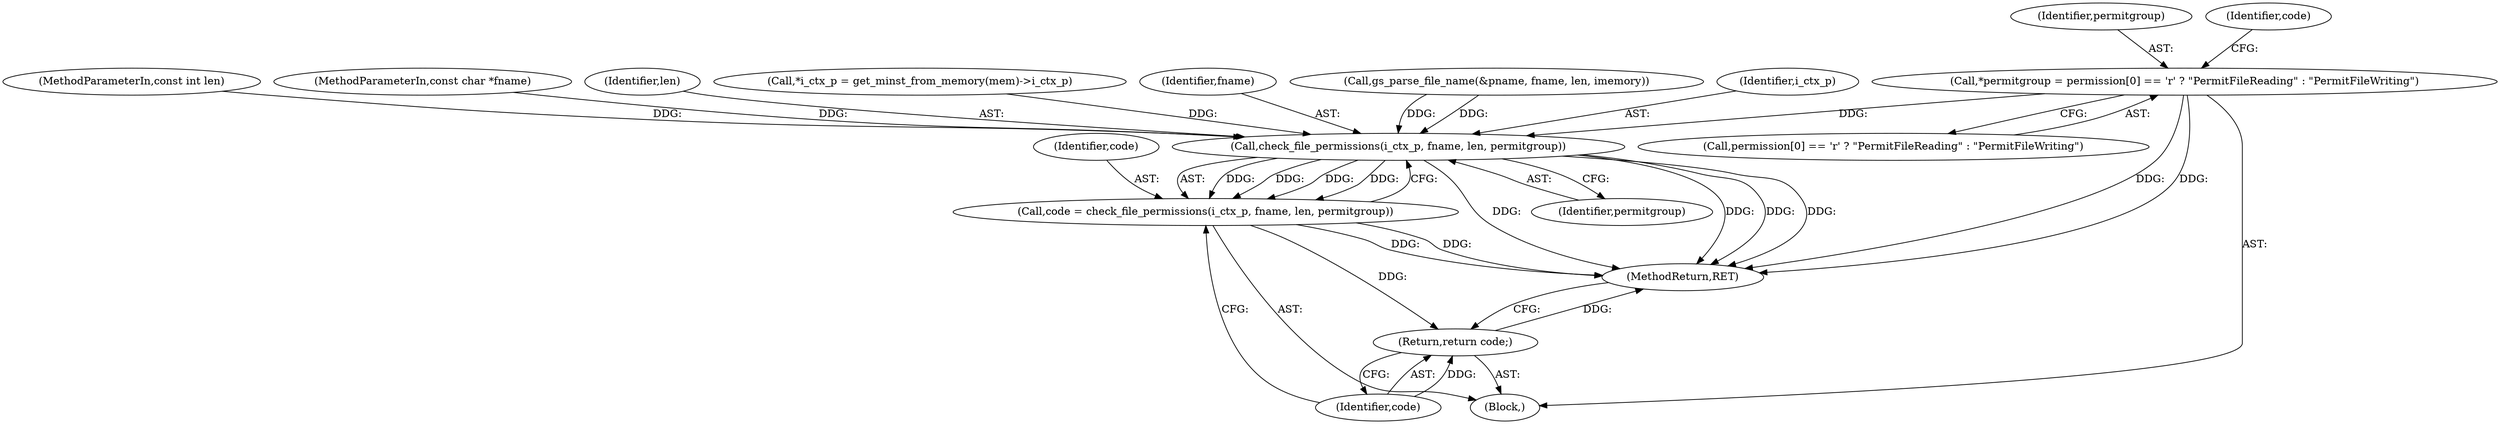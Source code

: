 digraph "0_ghostscript_b60d50b7567369ad856cebe1efb6cd7dd2284219@pointer" {
"1000115" [label="(Call,*permitgroup = permission[0] == 'r' ? \"PermitFileReading\" : \"PermitFileWriting\")"];
"1000162" [label="(Call,check_file_permissions(i_ctx_p, fname, len, permitgroup))"];
"1000160" [label="(Call,code = check_file_permissions(i_ctx_p, fname, len, permitgroup))"];
"1000167" [label="(Return,return code;)"];
"1000116" [label="(Identifier,permitgroup)"];
"1000117" [label="(Call,permission[0] == 'r' ? \"PermitFileReading\" : \"PermitFileWriting\")"];
"1000105" [label="(Block,)"];
"1000169" [label="(MethodReturn,RET)"];
"1000162" [label="(Call,check_file_permissions(i_ctx_p, fname, len, permitgroup))"];
"1000166" [label="(Identifier,permitgroup)"];
"1000165" [label="(Identifier,len)"];
"1000128" [label="(Call,gs_parse_file_name(&pname, fname, len, imemory))"];
"1000161" [label="(Identifier,code)"];
"1000127" [label="(Identifier,code)"];
"1000107" [label="(Call,*i_ctx_p = get_minst_from_memory(mem)->i_ctx_p)"];
"1000164" [label="(Identifier,fname)"];
"1000168" [label="(Identifier,code)"];
"1000115" [label="(Call,*permitgroup = permission[0] == 'r' ? \"PermitFileReading\" : \"PermitFileWriting\")"];
"1000163" [label="(Identifier,i_ctx_p)"];
"1000160" [label="(Call,code = check_file_permissions(i_ctx_p, fname, len, permitgroup))"];
"1000103" [label="(MethodParameterIn,const int len)"];
"1000167" [label="(Return,return code;)"];
"1000102" [label="(MethodParameterIn,const char *fname)"];
"1000115" -> "1000105"  [label="AST: "];
"1000115" -> "1000117"  [label="CFG: "];
"1000116" -> "1000115"  [label="AST: "];
"1000117" -> "1000115"  [label="AST: "];
"1000127" -> "1000115"  [label="CFG: "];
"1000115" -> "1000169"  [label="DDG: "];
"1000115" -> "1000169"  [label="DDG: "];
"1000115" -> "1000162"  [label="DDG: "];
"1000162" -> "1000160"  [label="AST: "];
"1000162" -> "1000166"  [label="CFG: "];
"1000163" -> "1000162"  [label="AST: "];
"1000164" -> "1000162"  [label="AST: "];
"1000165" -> "1000162"  [label="AST: "];
"1000166" -> "1000162"  [label="AST: "];
"1000160" -> "1000162"  [label="CFG: "];
"1000162" -> "1000169"  [label="DDG: "];
"1000162" -> "1000169"  [label="DDG: "];
"1000162" -> "1000169"  [label="DDG: "];
"1000162" -> "1000169"  [label="DDG: "];
"1000162" -> "1000160"  [label="DDG: "];
"1000162" -> "1000160"  [label="DDG: "];
"1000162" -> "1000160"  [label="DDG: "];
"1000162" -> "1000160"  [label="DDG: "];
"1000107" -> "1000162"  [label="DDG: "];
"1000128" -> "1000162"  [label="DDG: "];
"1000128" -> "1000162"  [label="DDG: "];
"1000102" -> "1000162"  [label="DDG: "];
"1000103" -> "1000162"  [label="DDG: "];
"1000160" -> "1000105"  [label="AST: "];
"1000161" -> "1000160"  [label="AST: "];
"1000168" -> "1000160"  [label="CFG: "];
"1000160" -> "1000169"  [label="DDG: "];
"1000160" -> "1000169"  [label="DDG: "];
"1000160" -> "1000167"  [label="DDG: "];
"1000167" -> "1000105"  [label="AST: "];
"1000167" -> "1000168"  [label="CFG: "];
"1000168" -> "1000167"  [label="AST: "];
"1000169" -> "1000167"  [label="CFG: "];
"1000167" -> "1000169"  [label="DDG: "];
"1000168" -> "1000167"  [label="DDG: "];
}
